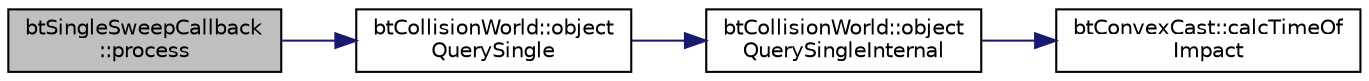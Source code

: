 digraph "btSingleSweepCallback::process"
{
  edge [fontname="Helvetica",fontsize="10",labelfontname="Helvetica",labelfontsize="10"];
  node [fontname="Helvetica",fontsize="10",shape=record];
  rankdir="LR";
  Node1 [label="btSingleSweepCallback\l::process",height=0.2,width=0.4,color="black", fillcolor="grey75", style="filled", fontcolor="black"];
  Node1 -> Node2 [color="midnightblue",fontsize="10",style="solid",fontname="Helvetica"];
  Node2 [label="btCollisionWorld::object\lQuerySingle",height=0.2,width=0.4,color="black", fillcolor="white", style="filled",URL="$classbt_collision_world.html#aa63de55ff9451a80c8c825cafd64d9ba",tooltip="objectQuerySingle performs a collision detection query and calls the resultCallback. It is used internally by rayTest. "];
  Node2 -> Node3 [color="midnightblue",fontsize="10",style="solid",fontname="Helvetica"];
  Node3 [label="btCollisionWorld::object\lQuerySingleInternal",height=0.2,width=0.4,color="black", fillcolor="white", style="filled",URL="$classbt_collision_world.html#a2312e2da71f0d7646a4dc19a4966bed0"];
  Node3 -> Node4 [color="midnightblue",fontsize="10",style="solid",fontname="Helvetica"];
  Node4 [label="btConvexCast::calcTimeOf\lImpact",height=0.2,width=0.4,color="black", fillcolor="white", style="filled",URL="$classbt_convex_cast.html#abaf0f25a8cccfcafdaabada83c8d2bfb",tooltip="cast a convex against another convex object "];
}
